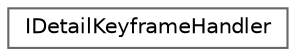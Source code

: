 digraph "Graphical Class Hierarchy"
{
 // INTERACTIVE_SVG=YES
 // LATEX_PDF_SIZE
  bgcolor="transparent";
  edge [fontname=Helvetica,fontsize=10,labelfontname=Helvetica,labelfontsize=10];
  node [fontname=Helvetica,fontsize=10,shape=box,height=0.2,width=0.4];
  rankdir="LR";
  Node0 [id="Node000000",label="IDetailKeyframeHandler",height=0.2,width=0.4,color="grey40", fillcolor="white", style="filled",URL="$d7/dd6/classIDetailKeyframeHandler.html",tooltip=" "];
}
